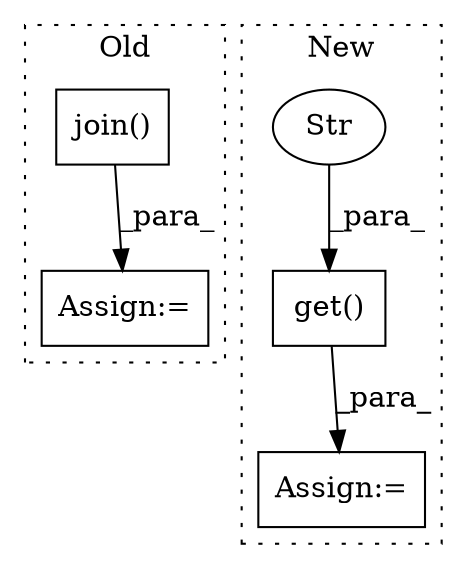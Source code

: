 digraph G {
subgraph cluster0 {
1 [label="join()" a="75" s="1354,1394" l="13,1" shape="box"];
5 [label="Assign:=" a="68" s="1334" l="3" shape="box"];
label = "Old";
style="dotted";
}
subgraph cluster1 {
2 [label="get()" a="75" s="1071,1096" l="12,1" shape="box"];
3 [label="Assign:=" a="68" s="1068" l="3" shape="box"];
4 [label="Str" a="66" s="1083" l="6" shape="ellipse"];
label = "New";
style="dotted";
}
1 -> 5 [label="_para_"];
2 -> 3 [label="_para_"];
4 -> 2 [label="_para_"];
}